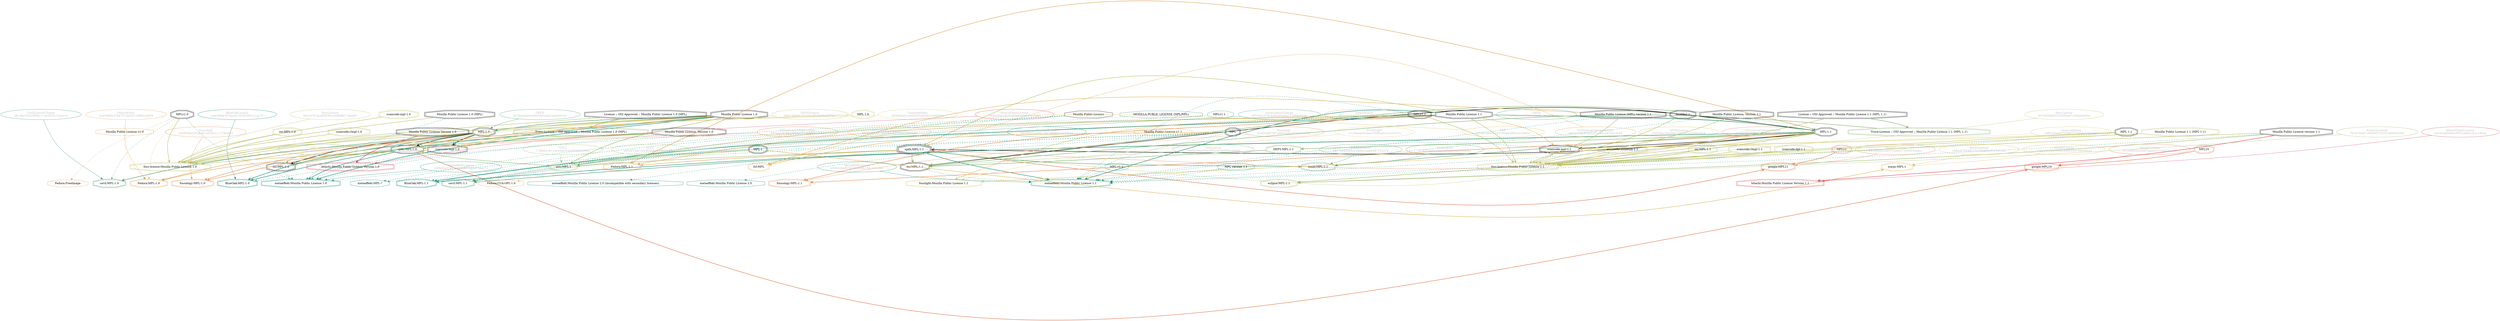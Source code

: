 strict digraph {
    node [shape=box];
    graph [splines=curved];
    2842 [label="SPDXLicense\nfbf379698d28bcbfcc8f1d0cfa43579a"
         ,fontcolor=gray
         ,color="#b8bf62"
         ,fillcolor="beige;1"
         ,shape=ellipse];
    2843 [label="spdx:MPL-1.0"
         ,shape=doubleoctagon];
    2844 [label="MPL-1.0"
         ,shape=doubleoctagon];
    2845 [label="Mozilla Public License 1.0"
         ,shape=doubleoctagon];
    2851 [label="SPDXLicense\n25f20fac26a38fae2051d1ac34b91819"
         ,fontcolor=gray
         ,color="#b8bf62"
         ,fillcolor="beige;1"
         ,shape=ellipse];
    2852 [label="spdx:MPL-1.1"
         ,shape=tripleoctagon];
    2853 [label="MPL-1.1"
         ,shape=doubleoctagon];
    2854 [label="Mozilla Public License 1.1"
         ,shape=doubleoctagon];
    5138 [label="OSILicense\nece737d5f97ca15935ecd3378580a87f"
         ,fontcolor=gray
         ,color="#78ab63"
         ,fillcolor="beige;1"
         ,shape=ellipse];
    5139 [label="osi:MPL-1.0"
         ,shape=doubleoctagon];
    5140 [label="Mozilla Public License, Version 1.0"
         ,shape=doubleoctagon];
    5141 [label="Trove:License :: OSI Approved :: Mozilla Public License 1.0 (MPL)"
         ,color="#78ab63"
         ,shape=doubleoctagon];
    5142 [label="License :: OSI Approved :: Mozilla Public License 1.0 (MPL)"
         ,shape=doubleoctagon];
    5144 [label="OSILicense\n79ae5b6ba438a18f524b75d09c043660"
         ,fontcolor=gray
         ,color="#78ab63"
         ,fillcolor="beige;1"
         ,shape=ellipse];
    5145 [label="osi:MPL-1.1"
         ,shape=doubleoctagon];
    5146 [label="Mozilla Public License, Version 1.1"
         ,shape=doubleoctagon];
    5147 [label="DEP5:MPL-1.1"
         ,color="#78ab63"
         ,shape=doubleoctagon];
    5148 [label="Trove:License :: OSI Approved :: Mozilla Public License 1.1 (MPL 1.1)"
         ,color="#78ab63"
         ,shape=doubleoctagon];
    5149 [label="License :: OSI Approved :: Mozilla Public License 1.1 (MPL 1.1)"
         ,shape=doubleoctagon];
    5661 [label="GoogleLicense\n787c449eb2c2bb7aaead1216ed3b1e45"
         ,fontcolor=gray
         ,color="#e06f45"
         ,fillcolor="beige;1"
         ,shape=ellipse];
    5662 [label="google:MPL10"
         ,color="#e06f45"
         ,shape=doubleoctagon];
    5663 [label=MPL10
         ,color="#e06f45"
         ,shape=doubleoctagon];
    5664 [label="GoogleLicense\nbfc294942c285723ea917cc045549acc"
         ,fontcolor=gray
         ,color="#e06f45"
         ,fillcolor="beige;1"
         ,shape=ellipse];
    5665 [label="google:MPL11"
         ,color="#e06f45"
         ,shape=doubleoctagon];
    5666 [label=MPL11
         ,color="#e06f45"
         ,shape=doubleoctagon];
    6260 [label="Fedora:CUA-OPL-1.0"
         ,color="#e09d4b"
         ,shape=octagon];
    6262 [label="MPLv1.1"
         ,shape=doubleoctagon];
    6388 [label="Fedora:FreeImage"
         ,color="#e09d4b"
         ,shape=octagon];
    6390 [label="MPLv1.0"
         ,shape=doubleoctagon];
    8115 [label="FedoraEntry\n0a65fdfd24764757da20c12d9823a864"
         ,fontcolor=gray
         ,color="#e09d4b"
         ,fillcolor="beige;1"
         ,shape=ellipse];
    8116 [label="Fedora:MPL-1.0"
         ,color="#e09d4b"
         ,shape=doubleoctagon];
    8117 [label="Mozilla Public License v1.0"
         ,color="#e09d4b"
         ,shape=octagon];
    8119 [label="FedoraEntry\nc9b1a44fdd078561ada60659b4f5d0df"
         ,fontcolor=gray
         ,color="#e09d4b"
         ,fillcolor="beige;1"
         ,shape=ellipse];
    8120 [label="Fedora:MPL-1.1"
         ,color="#e09d4b"
         ,shape=doubleoctagon];
    8121 [label="Mozilla Public License v1.1"
         ,color="#e09d4b"
         ,shape=octagon];
    9424 [label="BlueOakCouncil\nca4c99687670ac6c1f23b3f041c1ec78"
         ,fontcolor=gray
         ,color="#00876c"
         ,fillcolor="beige;1"
         ,shape=ellipse];
    9425 [label="BlueOak:MPL-1.0"
         ,color="#00876c"
         ,shape=doubleoctagon];
    9426 [label="Mozilla Public License"
         ,shape=octagon];
    9428 [label="BlueOakCouncil\n062f8503ce90f7c6e74fe8e97e325bda"
         ,fontcolor=gray
         ,color="#00876c"
         ,fillcolor="beige;1"
         ,shape=ellipse];
    9429 [label="BlueOak:MPL-1.1"
         ,color="#00876c"
         ,shape=doubleoctagon];
    9652 [label="OSADLRule\n67d5f7e0fdcd9a5e89abb84fd5445cf5"
         ,fontcolor=gray
         ,color="#58a066"
         ,fillcolor="beige;1"
         ,shape=ellipse];
    9653 [label="osadl:MPL-1.1"
         ,color="#58a066"
         ,shape=doubleoctagon];
    9928 [label="OSADLMatrix\n2977e5b2066e24865c1aae8387741e79"
         ,fontcolor=gray
         ,color="#58a066"
         ,fillcolor="beige;1"
         ,shape=ellipse];
    10314 [label="FSF\n0235b1da652243795a0a090c421085cc"
          ,fontcolor=gray
          ,color="#deb256"
          ,fillcolor="beige;1"
          ,shape=ellipse];
    10315 [label="fsf:MPL"
          ,color="#deb256"
          ,shape=doubleoctagon];
    10316 [label=MPL
          ,shape=doubleoctagon];
    10317 [label="Mozilla Public License (MPL) version 1.1"
          ,shape=doubleoctagon];
    19500 [label="ScancodeData\nc8360be051e0e3d53d8f28cc28f93fbb"
          ,fontcolor=gray
          ,color="#dac767"
          ,fillcolor="beige;1"
          ,shape=ellipse];
    19501 [label="scancode:mpl-1.0"
          ,shape=doubleoctagon];
    19502 [label="MPL 1.0"
          ,color="#dac767"
          ,shape=doubleoctagon];
    19514 [label="ScancodeData\n14f61d2ead57d388772548fadabbeab4"
          ,fontcolor=gray
          ,color="#dac767"
          ,fillcolor="beige;1"
          ,shape=ellipse];
    19515 [label="scancode:mpl-1.1"
          ,shape=doubleoctagon];
    19516 [label="MPL 1.1"
          ,shape=doubleoctagon];
    25889 [label="OSLC\n965c87fda7cb24f39c8cd590caaaf8c1"
          ,fontcolor=gray
          ,color="#98b561"
          ,fillcolor="beige;1"
          ,shape=ellipse];
    25890 [label="oslc:MPL-1"
          ,color="#98b561"
          ,shape=doubleoctagon];
    25891 [label="MPL-1"
          ,shape=doubleoctagon];
    25892 [label="OSLC\n178f46c2b11ecedeec54246b63eb900c"
          ,fontcolor=gray
          ,color="#98b561"
          ,fillcolor="beige;1"
          ,shape=ellipse];
    26415 [label="Fossology\n816bcb007f07a8902afee59a0e9ea761"
          ,fontcolor=gray
          ,color="#e18745"
          ,fillcolor="beige;1"
          ,shape=ellipse];
    26416 [label="fossology:MPL-1.1"
          ,color="#e18745"
          ,shape=doubleoctagon];
    26530 [label="Fossology\nc62f9ddb10b38361a5cdc31117364d22"
          ,fontcolor=gray
          ,color="#e18745"
          ,fillcolor="beige;1"
          ,shape=ellipse];
    26531 [label="fossology:MPL-1.0"
          ,color="#e18745"
          ,shape=doubleoctagon];
    28328 [label="OKFN\n2076ebcf4e6c9642681acb22ab03043c"
          ,fontcolor=gray
          ,color="#379469"
          ,fillcolor="beige;1"
          ,shape=ellipse];
    28329 [label="OKFN\nb639efa9e31905d0a00e43e89f0d3e41"
          ,fontcolor=gray
          ,color="#379469"
          ,fillcolor="beige;1"
          ,shape=ellipse];
    28330 [label="mozilla1.1"
          ,shape=doubleoctagon];
    35068 [label="OrtLicenseCategorization\n5905a3c8185c00f20a262d480a3aba51"
          ,fontcolor=gray
          ,color="#e06f45"
          ,fillcolor="beige;1"
          ,shape=ellipse];
    35069 [label="OrtLicenseCategorization\n8167b7b0c985c9e27beeccad177d2916"
          ,fontcolor=gray
          ,color="#e06f45"
          ,fillcolor="beige;1"
          ,shape=ellipse];
    36207 [label="OrtLicenseCategorization\n86b0ba86b277e3754e5d798472065c93"
          ,fontcolor=gray
          ,color="#e09d4b"
          ,fillcolor="beige;1"
          ,shape=ellipse];
    36208 [label="OrtLicenseCategorization\n9dbe11fdb6f26d2d7eaee15878da3a26"
          ,fontcolor=gray
          ,color="#e09d4b"
          ,fillcolor="beige;1"
          ,shape=ellipse];
    37192 [label="CavilLicenseChange\ne8c28a33420f696c17a635241c3aee12"
          ,fontcolor=gray
          ,color="#379469"
          ,fillcolor="beige;1"
          ,shape=ellipse];
    37193 [label="cavil:MPL-1.0"
          ,color="#379469"
          ,shape=doubleoctagon];
    37194 [label="CavilLicenseChange\n997b50c379c5e9b383d9a22208ac554b"
          ,fontcolor=gray
          ,color="#379469"
          ,fillcolor="beige;1"
          ,shape=ellipse];
    37195 [label="cavil:MPL-1.1"
          ,color="#379469"
          ,shape=doubleoctagon];
    37196 [label="MOZILLA PUBLIC LICENSE (MPL/NPL)"
          ,color="#379469"
          ,shape=octagon];
    37197 [label="MPLv1.1 .."
          ,color="#379469"
          ,shape=octagon];
    44816 [label="metaeffekt:Mozilla Public License 2.0"
          ,color="#00876c"
          ,shape=octagon];
    44824 [label="metaeffekt:Mozilla Public License 2.0 (incompatible with secondary licenses)"
          ,color="#00876c"
          ,shape=octagon];
    44826 [label="MetaeffektLicense\nb5995c8aff23d586da8fb159c1e3e48d"
          ,fontcolor=gray
          ,color="#00876c"
          ,fillcolor="beige;1"
          ,shape=ellipse];
    44827 [label="metaeffekt:Mozilla Public License 1.1"
          ,color="#00876c"
          ,shape=doubleoctagon];
    44828 [label="Mozilla Public License version 1.1"
          ,shape=doubleoctagon];
    44829 [label="MPL v1.1"
          ,color="#00876c"
          ,shape=octagon];
    44830 [label="MPL version 1.1"
          ,color="#00876c"
          ,shape=octagon];
    44831 [label="MetaeffektLicense\n206fe9da11612d0309937e89e23eac72"
          ,fontcolor=gray
          ,color="#00876c"
          ,fillcolor="beige;1"
          ,shape=ellipse];
    44832 [label="metaeffekt:Mozilla Public License 1.0"
          ,color="#00876c"
          ,shape=doubleoctagon];
    44833 [label="Mozilla Public License 1.0 (MPL)"
          ,shape=doubleoctagon];
    44835 [label="metaeffekt:MPL-?"
          ,color="#00876c"
          ,shape=octagon];
    50172 [label="WarprLicense\n72424767290545f249660581906d5e1d"
          ,fontcolor=gray
          ,color="#deb256"
          ,fillcolor="beige;1"
          ,shape=ellipse];
    50173 [label="warpr:MPL-1"
          ,color="#deb256"
          ,shape=doubleoctagon];
    50174 [label="WarprLicense\nc0db4e7b5d817ca2b6a96fcf747e21dd"
          ,fontcolor=gray
          ,color="#deb256"
          ,fillcolor="beige;1"
          ,shape=ellipse];
    50711 [label="FossLicense\n0dc10781bc48f838416e808fd73e6e65"
          ,fontcolor=gray
          ,color="#b8bf62"
          ,fillcolor="beige;1"
          ,shape=ellipse];
    50712 [label="foss-license:Mozilla Public License 1.0"
          ,color="#b8bf62"
          ,shape=doubleoctagon];
    50713 [label="Mozilla Public License Version 1.0"
          ,shape=doubleoctagon];
    50714 [label="scancode://mpl-1.0"
          ,color="#b8bf62"
          ,shape=doubleoctagon];
    50715 [label="scancode:mpl-1.0"
          ,color="#b8bf62"
          ,shape=doubleoctagon];
    50716 [label="osi:MPL-1.0"
          ,color="#b8bf62"
          ,shape=doubleoctagon];
    50717 [label="FossLicense\n36704f58b8252b2f56af7c32fe4465be"
          ,fontcolor=gray
          ,color="#b8bf62"
          ,fillcolor="beige;1"
          ,shape=ellipse];
    50718 [label="foss-license:Mozilla Public License 1.1"
          ,color="#b8bf62"
          ,shape=doubleoctagon];
    50719 [label="Mozilla Public License 1.1 (MPL 1.1)"
          ,color="#b8bf62"
          ,shape=doubleoctagon];
    50720 [label="scancode://mpl-1.1"
          ,color="#b8bf62"
          ,shape=doubleoctagon];
    50721 [label="scancode:dpl-1.1"
          ,color="#b8bf62"
          ,shape=doubleoctagon];
    50722 [label="scancode:monetdb-1.1"
          ,color="#b8bf62"
          ,shape=doubleoctagon];
    50723 [label="osi:MPL-1.1"
          ,color="#b8bf62"
          ,shape=doubleoctagon];
    51010 [label="FOSSLight\n1c130cc6a92aeae1fdfbaeb1a3102333"
          ,fontcolor=gray
          ,color="#dac767"
          ,fillcolor="beige;1"
          ,shape=ellipse];
    51011 [label="fosslight:Mozilla Public License 1.1"
          ,color="#dac767"
          ,shape=doubleoctagon];
    51286 [label="HitachiOpenLicense\nab24ead84f3ec6f16cabf61cb2c190ee"
          ,fontcolor=gray
          ,color="#d43d51"
          ,fillcolor="beige;1"
          ,shape=ellipse];
    51287 [label="hitachi:Mozilla Public License Version 1.1"
          ,color="#d43d51"
          ,shape=doubleoctagon];
    51335 [label="HitachiOpenLicense\n20fd0c9d618f305e0d3435f956a1fa80"
          ,fontcolor=gray
          ,color="#d43d51"
          ,fillcolor="beige;1"
          ,shape=ellipse];
    51336 [label="hitachi:Mozilla Public License Version 1.0"
          ,color="#d43d51"
          ,shape=doubleoctagon];
    54300 [label="EclipseLicense\n7b1e70abc7c8db9f37c87616b95245bd"
          ,fontcolor=gray
          ,color="#98b561"
          ,fillcolor="beige;1"
          ,shape=ellipse];
    54301 [label="eclipse:MPL-1.1"
          ,color="#98b561"
          ,shape=doubleoctagon];
    2842 -> 2843 [weight=0.5
                 ,color="#b8bf62"];
    2843 -> 5139 [style=bold
                 ,arrowhead=vee
                 ,weight=0.7
                 ,color="#78ab63"];
    2843 -> 5662 [style=bold
                 ,arrowhead=vee
                 ,weight=0.7
                 ,color="#e06f45"];
    2843 -> 8116 [style=bold
                 ,arrowhead=vee
                 ,weight=0.7
                 ,color="#e09d4b"];
    2843 -> 25890 [style=bold
                  ,arrowhead=vee
                  ,weight=0.7
                  ,color="#98b561"];
    2843 -> 44832 [style=bold
                  ,arrowhead=vee
                  ,weight=0.7
                  ,color="#00876c"];
    2844 -> 2843 [style=bold
                 ,arrowhead=vee
                 ,weight=0.7];
    2844 -> 5139 [style=bold
                 ,arrowhead=vee
                 ,weight=0.7];
    2844 -> 8116 [style=bold
                 ,arrowhead=vee
                 ,weight=0.7
                 ,color="#e09d4b"];
    2844 -> 9425 [style=bold
                 ,arrowhead=vee
                 ,weight=0.7
                 ,color="#00876c"];
    2844 -> 19501 [style=bold
                  ,arrowhead=vee
                  ,weight=0.7];
    2844 -> 26531 [style=bold
                  ,arrowhead=vee
                  ,weight=0.7
                  ,color="#e18745"];
    2844 -> 37193 [style=bold
                  ,arrowhead=vee
                  ,weight=0.7
                  ,color="#379469"];
    2844 -> 37193 [style=bold
                  ,arrowhead=vee
                  ,weight=0.7
                  ,color="#379469"];
    2844 -> 50712 [style=bold
                  ,arrowhead=vee
                  ,weight=0.7
                  ,color="#b8bf62"];
    2845 -> 2843 [style=bold
                 ,arrowhead=vee
                 ,weight=0.7
                 ,color="#b8bf62"];
    2845 -> 2844 [style=bold
                 ,arrowhead=vee
                 ,weight=0.7
                 ,color="#379469"];
    2845 -> 9425 [style=bold
                 ,arrowhead=vee
                 ,weight=0.7
                 ,color="#00876c"];
    2845 -> 19501 [style=bold
                  ,arrowhead=vee
                  ,weight=0.7
                  ,color="#dac767"];
    2845 -> 25890 [style=bold
                  ,arrowhead=vee
                  ,weight=0.7
                  ,color="#98b561"];
    2845 -> 26531 [style=bold
                  ,arrowhead=vee
                  ,weight=0.7
                  ,color="#e18745"];
    2845 -> 44832 [style=bold
                  ,arrowhead=vee
                  ,weight=0.7
                  ,color="#00876c"];
    2845 -> 50712 [style=bold
                  ,arrowhead=vee
                  ,weight=0.7
                  ,color="#b8bf62"];
    2851 -> 2852 [weight=0.5
                 ,color="#b8bf62"];
    2852 -> 5145 [style=bold
                 ,arrowhead=vee
                 ,weight=0.7
                 ,color="#78ab63"];
    2852 -> 5665 [style=bold
                 ,arrowhead=vee
                 ,weight=0.7
                 ,color="#e06f45"];
    2852 -> 8120 [style=bold
                 ,arrowhead=vee
                 ,weight=0.7
                 ,color="#e09d4b"];
    2852 -> 9653 [style=bold
                 ,arrowhead=vee
                 ,weight=0.7
                 ,color="#58a066"];
    2852 -> 10315 [style=dashed
                  ,arrowhead=vee
                  ,weight=0.5
                  ,color="#deb256"];
    2852 -> 25890 [style=bold
                  ,arrowhead=vee
                  ,weight=0.7
                  ,color="#98b561"];
    2852 -> 44827 [style=bold
                  ,arrowhead=vee
                  ,weight=0.7
                  ,color="#00876c"];
    2853 -> 2852 [style=bold
                 ,arrowhead=vee
                 ,weight=0.7];
    2853 -> 5145 [style=bold
                 ,arrowhead=vee
                 ,weight=0.7];
    2853 -> 5147 [style=bold
                 ,arrowhead=vee
                 ,weight=0.7
                 ,color="#78ab63"];
    2853 -> 8120 [style=bold
                 ,arrowhead=vee
                 ,weight=0.7
                 ,color="#e09d4b"];
    2853 -> 9429 [style=bold
                 ,arrowhead=vee
                 ,weight=0.7
                 ,color="#00876c"];
    2853 -> 9653 [style=bold
                 ,arrowhead=vee
                 ,weight=0.7
                 ,color="#58a066"];
    2853 -> 19515 [style=bold
                  ,arrowhead=vee
                  ,weight=0.7];
    2853 -> 26416 [style=bold
                  ,arrowhead=vee
                  ,weight=0.7
                  ,color="#e18745"];
    2853 -> 37195 [style=bold
                  ,arrowhead=vee
                  ,weight=0.7
                  ,color="#379469"];
    2853 -> 37195 [style=bold
                  ,arrowhead=vee
                  ,weight=0.7
                  ,color="#379469"];
    2853 -> 44827 [style=dashed
                  ,arrowhead=vee
                  ,weight=0.5
                  ,color="#00876c"];
    2853 -> 50718 [style=bold
                  ,arrowhead=vee
                  ,weight=0.7
                  ,color="#b8bf62"];
    2853 -> 51011 [style=bold
                  ,arrowhead=vee
                  ,weight=0.7
                  ,color="#dac767"];
    2853 -> 54301 [style=bold
                  ,arrowhead=vee
                  ,weight=0.7
                  ,color="#98b561"];
    2854 -> 2852 [style=bold
                 ,arrowhead=vee
                 ,weight=0.7
                 ,color="#b8bf62"];
    2854 -> 2853 [style=bold
                 ,arrowhead=vee
                 ,weight=0.7
                 ,color="#379469"];
    2854 -> 9429 [style=bold
                 ,arrowhead=vee
                 ,weight=0.7
                 ,color="#00876c"];
    2854 -> 19515 [style=bold
                  ,arrowhead=vee
                  ,weight=0.7
                  ,color="#dac767"];
    2854 -> 25890 [style=bold
                  ,arrowhead=vee
                  ,weight=0.7
                  ,color="#98b561"];
    2854 -> 26416 [style=bold
                  ,arrowhead=vee
                  ,weight=0.7
                  ,color="#e18745"];
    2854 -> 37195 [style=dashed
                  ,arrowhead=vee
                  ,weight=0.5
                  ,color="#379469"];
    2854 -> 44827 [style=bold
                  ,arrowhead=vee
                  ,weight=0.7
                  ,color="#00876c"];
    2854 -> 44827 [style=bold
                  ,arrowhead=vee
                  ,weight=0.7
                  ,color="#00876c"];
    2854 -> 50718 [style=bold
                  ,arrowhead=vee
                  ,weight=0.7
                  ,color="#b8bf62"];
    2854 -> 51011 [style=bold
                  ,arrowhead=vee
                  ,weight=0.7
                  ,color="#dac767"];
    5138 -> 5139 [weight=0.5
                 ,color="#78ab63"];
    5139 -> 44832 [style=dashed
                  ,arrowhead=vee
                  ,weight=0.5
                  ,color="#00876c"];
    5140 -> 5139 [style=bold
                 ,arrowhead=vee
                 ,weight=0.7
                 ,color="#78ab63"];
    5140 -> 44832 [style=dashed
                  ,arrowhead=vee
                  ,weight=0.5
                  ,color="#00876c"];
    5140 -> 50712 [style=bold
                  ,arrowhead=vee
                  ,weight=0.7
                  ,color="#b8bf62"];
    5141 -> 5139 [style=bold
                 ,arrowhead=vee
                 ,weight=0.7
                 ,color="#78ab63"];
    5142 -> 5141 [style=bold
                 ,arrowhead=vee
                 ,weight=0.7
                 ,color="#78ab63"];
    5142 -> 50712 [style=bold
                  ,arrowhead=vee
                  ,weight=0.7
                  ,color="#b8bf62"];
    5144 -> 5145 [weight=0.5
                 ,color="#78ab63"];
    5145 -> 44827 [style=dashed
                  ,arrowhead=vee
                  ,weight=0.5
                  ,color="#00876c"];
    5146 -> 5145 [style=bold
                 ,arrowhead=vee
                 ,weight=0.7
                 ,color="#78ab63"];
    5146 -> 44827 [style=dashed
                  ,arrowhead=vee
                  ,weight=0.5
                  ,color="#00876c"];
    5146 -> 50718 [style=bold
                  ,arrowhead=vee
                  ,weight=0.7
                  ,color="#b8bf62"];
    5147 -> 5145 [style=bold
                 ,arrowhead=vee
                 ,weight=0.7
                 ,color="#78ab63"];
    5148 -> 5145 [style=bold
                 ,arrowhead=vee
                 ,weight=0.7
                 ,color="#78ab63"];
    5149 -> 5148 [style=bold
                 ,arrowhead=vee
                 ,weight=0.7
                 ,color="#78ab63"];
    5149 -> 50718 [style=bold
                  ,arrowhead=vee
                  ,weight=0.7
                  ,color="#b8bf62"];
    5661 -> 5662 [weight=0.5
                 ,color="#e06f45"];
    5663 -> 5662 [style=bold
                 ,arrowhead=vee
                 ,weight=0.7
                 ,color="#e06f45"];
    5664 -> 5665 [weight=0.5
                 ,color="#e06f45"];
    5666 -> 5665 [style=bold
                 ,arrowhead=vee
                 ,weight=0.7
                 ,color="#e06f45"];
    6262 -> 6260 [style=dashed
                 ,arrowhead=vee
                 ,weight=0.5
                 ,color="#e09d4b"];
    6262 -> 8120 [style=dashed
                 ,arrowhead=vee
                 ,weight=0.5
                 ,color="#e09d4b"];
    6262 -> 37195 [style=dashed
                  ,arrowhead=vee
                  ,weight=0.5
                  ,color="#379469"];
    6262 -> 44827 [style=dashed
                  ,arrowhead=vee
                  ,weight=0.5
                  ,color="#00876c"];
    6262 -> 50718 [style=bold
                  ,arrowhead=vee
                  ,weight=0.7
                  ,color="#b8bf62"];
    6390 -> 6388 [style=dashed
                 ,arrowhead=vee
                 ,weight=0.5
                 ,color="#e09d4b"];
    6390 -> 8116 [style=dashed
                 ,arrowhead=vee
                 ,weight=0.5
                 ,color="#e09d4b"];
    6390 -> 37193 [style=dashed
                  ,arrowhead=vee
                  ,weight=0.5
                  ,color="#379469"];
    6390 -> 44832 [style=dashed
                  ,arrowhead=vee
                  ,weight=0.5
                  ,color="#00876c"];
    6390 -> 50712 [style=bold
                  ,arrowhead=vee
                  ,weight=0.7
                  ,color="#b8bf62"];
    8115 -> 8116 [weight=0.5
                 ,color="#e09d4b"];
    8117 -> 8116 [style=dashed
                 ,arrowhead=vee
                 ,weight=0.5
                 ,color="#e09d4b"];
    8119 -> 8120 [weight=0.5
                 ,color="#e09d4b"];
    8121 -> 8120 [style=dashed
                 ,arrowhead=vee
                 ,weight=0.5
                 ,color="#e09d4b"];
    9424 -> 9425 [weight=0.5
                 ,color="#00876c"];
    9426 -> 9425 [style=dashed
                 ,arrowhead=vee
                 ,weight=0.5
                 ,color="#00876c"];
    9426 -> 9429 [style=dashed
                 ,arrowhead=vee
                 ,weight=0.5
                 ,color="#00876c"];
    9426 -> 44835 [style=dashed
                  ,arrowhead=vee
                  ,weight=0.5
                  ,color="#00876c"];
    9428 -> 9429 [weight=0.5
                 ,color="#00876c"];
    9652 -> 9653 [weight=0.5
                 ,color="#58a066"];
    9928 -> 9653 [weight=0.5
                 ,color="#58a066"];
    10314 -> 10315 [weight=0.5
                   ,color="#deb256"];
    10316 -> 10315 [style=bold
                   ,arrowhead=vee
                   ,weight=0.7
                   ,color="#deb256"];
    10316 -> 44816 [style=dashed
                   ,arrowhead=vee
                   ,weight=0.5
                   ,color="#00876c"];
    10316 -> 44824 [style=dashed
                   ,arrowhead=vee
                   ,weight=0.5
                   ,color="#00876c"];
    10316 -> 44827 [style=dashed
                   ,arrowhead=vee
                   ,weight=0.5
                   ,color="#00876c"];
    10316 -> 44832 [style=dashed
                   ,arrowhead=vee
                   ,weight=0.5
                   ,color="#00876c"];
    10316 -> 44835 [style=dashed
                   ,arrowhead=vee
                   ,weight=0.5
                   ,color="#00876c"];
    10317 -> 10315 [style=bold
                   ,arrowhead=vee
                   ,weight=0.7
                   ,color="#deb256"];
    10317 -> 44827 [style=dashed
                   ,arrowhead=vee
                   ,weight=0.5
                   ,color="#00876c"];
    10317 -> 50718 [style=bold
                   ,arrowhead=vee
                   ,weight=0.7
                   ,color="#b8bf62"];
    19500 -> 19501 [weight=0.5
                   ,color="#dac767"];
    19501 -> 44832 [style=dashed
                   ,arrowhead=vee
                   ,weight=0.5
                   ,color="#00876c"];
    19501 -> 50712 [style=bold
                   ,arrowhead=vee
                   ,weight=0.7
                   ,color="#b8bf62"];
    19502 -> 19501 [style=bold
                   ,arrowhead=vee
                   ,weight=0.7
                   ,color="#dac767"];
    19514 -> 19515 [weight=0.5
                   ,color="#dac767"];
    19515 -> 44827 [style=dashed
                   ,arrowhead=vee
                   ,weight=0.5
                   ,color="#00876c"];
    19515 -> 50718 [style=bold
                   ,arrowhead=vee
                   ,weight=0.7
                   ,color="#b8bf62"];
    19516 -> 19515 [style=bold
                   ,arrowhead=vee
                   ,weight=0.7
                   ,color="#dac767"];
    19516 -> 44827 [style=dashed
                   ,arrowhead=vee
                   ,weight=0.5
                   ,color="#00876c"];
    19516 -> 50718 [style=bold
                   ,arrowhead=vee
                   ,weight=0.7
                   ,color="#b8bf62"];
    25889 -> 25890 [weight=0.5
                   ,color="#98b561"];
    25891 -> 25890 [style=bold
                   ,arrowhead=vee
                   ,weight=0.7
                   ,color="#98b561"];
    25891 -> 50173 [style=bold
                   ,arrowhead=vee
                   ,weight=0.7
                   ,color="#deb256"];
    25892 -> 25890 [weight=0.5
                   ,color="#98b561"];
    26415 -> 26416 [weight=0.5
                   ,color="#e18745"];
    26530 -> 26531 [weight=0.5
                   ,color="#e18745"];
    28328 -> 2844 [weight=0.5
                  ,color="#379469"];
    28329 -> 2853 [weight=0.5
                  ,color="#379469"];
    28330 -> 2853 [style=dashed
                  ,arrowhead=vee
                  ,weight=0.5
                  ,color="#379469"];
    28330 -> 50718 [style=bold
                   ,arrowhead=vee
                   ,weight=0.7
                   ,color="#b8bf62"];
    35068 -> 2843 [weight=0.5
                  ,color="#e06f45"];
    35069 -> 2852 [weight=0.5
                  ,color="#e06f45"];
    36207 -> 2843 [weight=0.5
                  ,color="#e09d4b"];
    36208 -> 2852 [weight=0.5
                  ,color="#e09d4b"];
    37192 -> 37193 [weight=0.5
                   ,color="#379469"];
    37194 -> 37195 [weight=0.5
                   ,color="#379469"];
    37196 -> 37195 [style=dashed
                   ,arrowhead=vee
                   ,weight=0.5
                   ,color="#379469"];
    37197 -> 37195 [style=dashed
                   ,arrowhead=vee
                   ,weight=0.5
                   ,color="#379469"];
    44826 -> 44827 [weight=0.5
                   ,color="#00876c"];
    44828 -> 44827 [style=dashed
                   ,arrowhead=vee
                   ,weight=0.5
                   ,color="#00876c"];
    44828 -> 50718 [style=bold
                   ,arrowhead=vee
                   ,weight=0.7
                   ,color="#b8bf62"];
    44828 -> 51287 [style=bold
                   ,arrowhead=vee
                   ,weight=0.7
                   ,color="#d43d51"];
    44828 -> 54301 [style=bold
                   ,arrowhead=vee
                   ,weight=0.7
                   ,color="#98b561"];
    44829 -> 44827 [style=dashed
                   ,arrowhead=vee
                   ,weight=0.5
                   ,color="#00876c"];
    44830 -> 44827 [style=dashed
                   ,arrowhead=vee
                   ,weight=0.5
                   ,color="#00876c"];
    44831 -> 44832 [weight=0.5
                   ,color="#00876c"];
    44833 -> 44832 [style=dashed
                   ,arrowhead=vee
                   ,weight=0.5
                   ,color="#00876c"];
    44833 -> 50712 [style=bold
                   ,arrowhead=vee
                   ,weight=0.7
                   ,color="#b8bf62"];
    50172 -> 50173 [weight=0.5
                   ,color="#deb256"];
    50174 -> 50173 [weight=0.5
                   ,color="#deb256"];
    50711 -> 50712 [weight=0.5
                   ,color="#b8bf62"];
    50713 -> 50712 [style=bold
                   ,arrowhead=vee
                   ,weight=0.7
                   ,color="#b8bf62"];
    50713 -> 51336 [style=bold
                   ,arrowhead=vee
                   ,weight=0.7
                   ,color="#d43d51"];
    50714 -> 50712 [style=bold
                   ,arrowhead=vee
                   ,weight=0.7
                   ,color="#b8bf62"];
    50715 -> 50712 [style=bold
                   ,arrowhead=vee
                   ,weight=0.7
                   ,color="#b8bf62"];
    50716 -> 50712 [style=bold
                   ,arrowhead=vee
                   ,weight=0.7
                   ,color="#b8bf62"];
    50717 -> 50718 [weight=0.5
                   ,color="#b8bf62"];
    50719 -> 50718 [style=bold
                   ,arrowhead=vee
                   ,weight=0.7
                   ,color="#b8bf62"];
    50720 -> 50718 [style=bold
                   ,arrowhead=vee
                   ,weight=0.7
                   ,color="#b8bf62"];
    50721 -> 50718 [style=bold
                   ,arrowhead=vee
                   ,weight=0.7
                   ,color="#b8bf62"];
    50722 -> 50718 [style=bold
                   ,arrowhead=vee
                   ,weight=0.7
                   ,color="#b8bf62"];
    50723 -> 50718 [style=bold
                   ,arrowhead=vee
                   ,weight=0.7
                   ,color="#b8bf62"];
    51010 -> 51011 [weight=0.5
                   ,color="#dac767"];
    51286 -> 51287 [weight=0.5
                   ,color="#d43d51"];
    51335 -> 51336 [weight=0.5
                   ,color="#d43d51"];
    54300 -> 54301 [weight=0.5
                   ,color="#98b561"];
}

